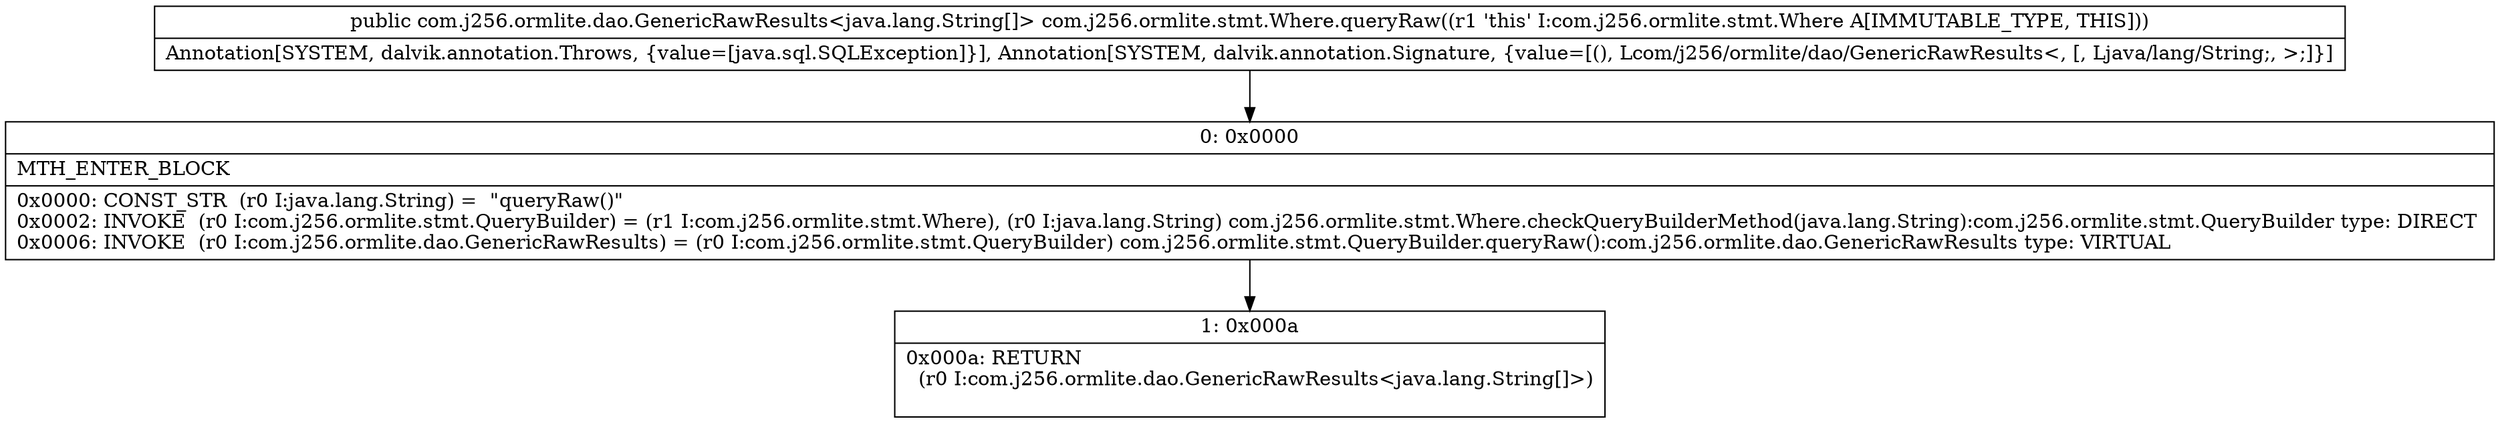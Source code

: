 digraph "CFG forcom.j256.ormlite.stmt.Where.queryRaw()Lcom\/j256\/ormlite\/dao\/GenericRawResults;" {
Node_0 [shape=record,label="{0\:\ 0x0000|MTH_ENTER_BLOCK\l|0x0000: CONST_STR  (r0 I:java.lang.String) =  \"queryRaw()\" \l0x0002: INVOKE  (r0 I:com.j256.ormlite.stmt.QueryBuilder) = (r1 I:com.j256.ormlite.stmt.Where), (r0 I:java.lang.String) com.j256.ormlite.stmt.Where.checkQueryBuilderMethod(java.lang.String):com.j256.ormlite.stmt.QueryBuilder type: DIRECT \l0x0006: INVOKE  (r0 I:com.j256.ormlite.dao.GenericRawResults) = (r0 I:com.j256.ormlite.stmt.QueryBuilder) com.j256.ormlite.stmt.QueryBuilder.queryRaw():com.j256.ormlite.dao.GenericRawResults type: VIRTUAL \l}"];
Node_1 [shape=record,label="{1\:\ 0x000a|0x000a: RETURN  \l  (r0 I:com.j256.ormlite.dao.GenericRawResults\<java.lang.String[]\>)\l \l}"];
MethodNode[shape=record,label="{public com.j256.ormlite.dao.GenericRawResults\<java.lang.String[]\> com.j256.ormlite.stmt.Where.queryRaw((r1 'this' I:com.j256.ormlite.stmt.Where A[IMMUTABLE_TYPE, THIS]))  | Annotation[SYSTEM, dalvik.annotation.Throws, \{value=[java.sql.SQLException]\}], Annotation[SYSTEM, dalvik.annotation.Signature, \{value=[(), Lcom\/j256\/ormlite\/dao\/GenericRawResults\<, [, Ljava\/lang\/String;, \>;]\}]\l}"];
MethodNode -> Node_0;
Node_0 -> Node_1;
}

